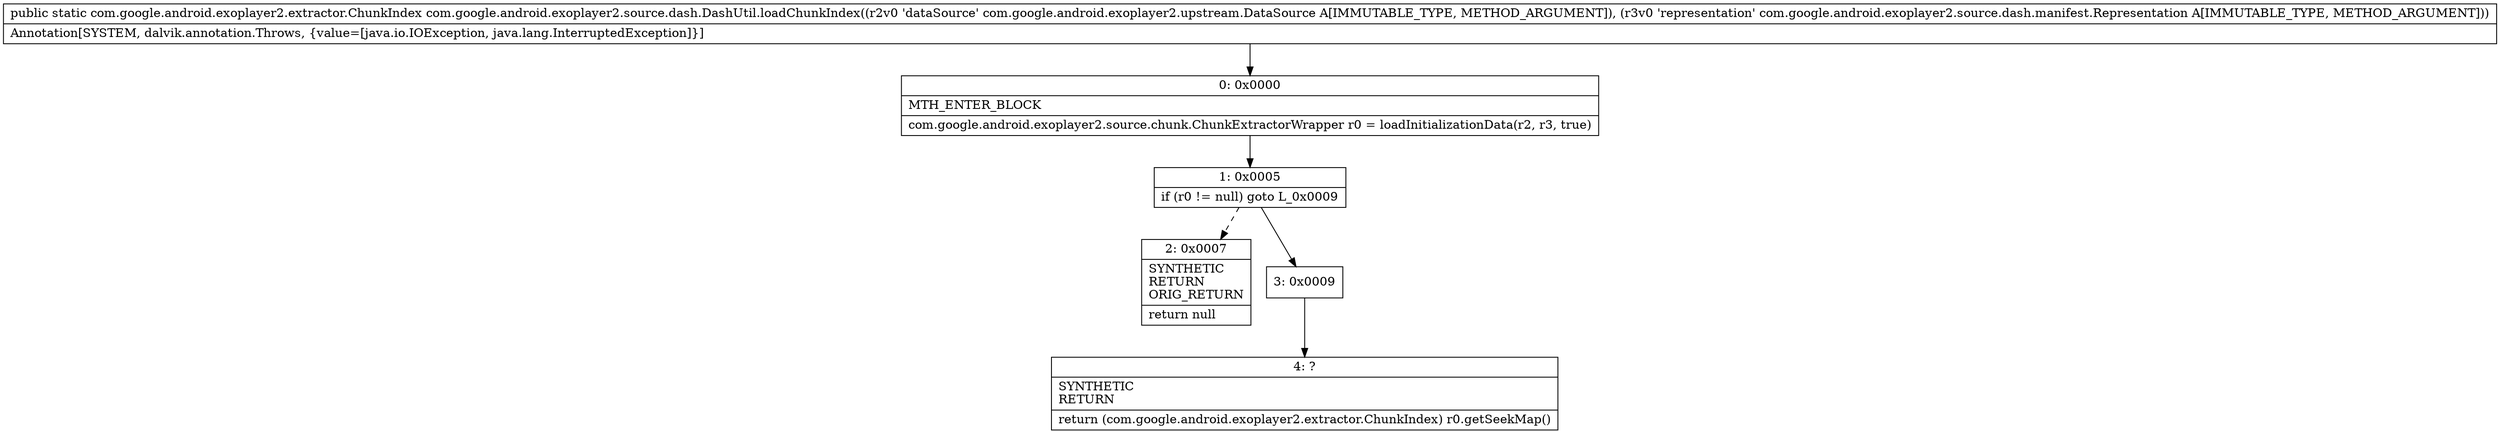 digraph "CFG forcom.google.android.exoplayer2.source.dash.DashUtil.loadChunkIndex(Lcom\/google\/android\/exoplayer2\/upstream\/DataSource;Lcom\/google\/android\/exoplayer2\/source\/dash\/manifest\/Representation;)Lcom\/google\/android\/exoplayer2\/extractor\/ChunkIndex;" {
Node_0 [shape=record,label="{0\:\ 0x0000|MTH_ENTER_BLOCK\l|com.google.android.exoplayer2.source.chunk.ChunkExtractorWrapper r0 = loadInitializationData(r2, r3, true)\l}"];
Node_1 [shape=record,label="{1\:\ 0x0005|if (r0 != null) goto L_0x0009\l}"];
Node_2 [shape=record,label="{2\:\ 0x0007|SYNTHETIC\lRETURN\lORIG_RETURN\l|return null\l}"];
Node_3 [shape=record,label="{3\:\ 0x0009}"];
Node_4 [shape=record,label="{4\:\ ?|SYNTHETIC\lRETURN\l|return (com.google.android.exoplayer2.extractor.ChunkIndex) r0.getSeekMap()\l}"];
MethodNode[shape=record,label="{public static com.google.android.exoplayer2.extractor.ChunkIndex com.google.android.exoplayer2.source.dash.DashUtil.loadChunkIndex((r2v0 'dataSource' com.google.android.exoplayer2.upstream.DataSource A[IMMUTABLE_TYPE, METHOD_ARGUMENT]), (r3v0 'representation' com.google.android.exoplayer2.source.dash.manifest.Representation A[IMMUTABLE_TYPE, METHOD_ARGUMENT]))  | Annotation[SYSTEM, dalvik.annotation.Throws, \{value=[java.io.IOException, java.lang.InterruptedException]\}]\l}"];
MethodNode -> Node_0;
Node_0 -> Node_1;
Node_1 -> Node_2[style=dashed];
Node_1 -> Node_3;
Node_3 -> Node_4;
}

